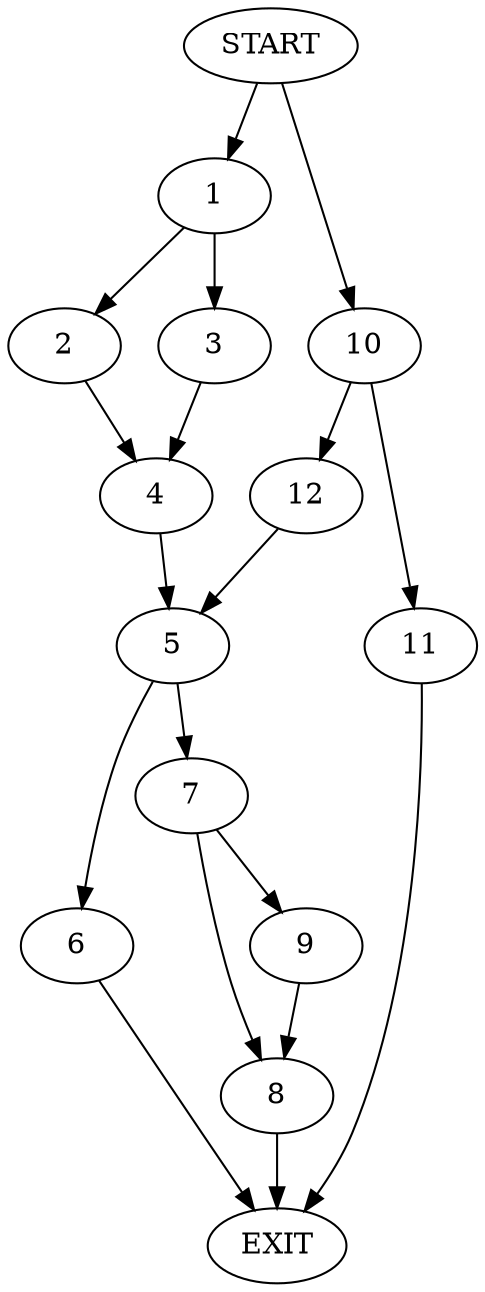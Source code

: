 digraph {
0 [label="START"]
13 [label="EXIT"]
0 -> 1
1 -> 2
1 -> 3
2 -> 4
3 -> 4
4 -> 5
5 -> 6
5 -> 7
6 -> 13
7 -> 8
7 -> 9
8 -> 13
9 -> 8
0 -> 10
10 -> 11
10 -> 12
12 -> 5
11 -> 13
}
